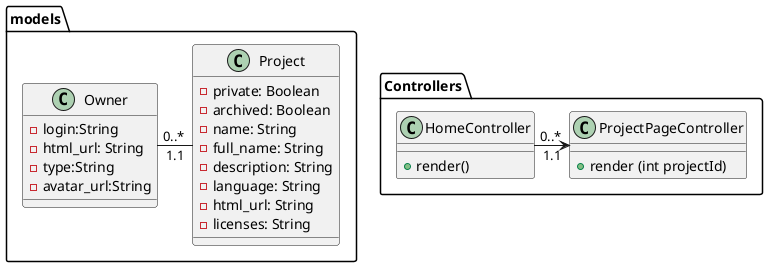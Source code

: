 @startuml


package models {
    class Owner{
        -login:String
        -html_url: String   
        -type:String
        -avatar_url:String
    }

    class Project{
        -private: Boolean
        -archived: Boolean
        -name: String
        -full_name: String
        -description: String
        -language: String
        -html_url: String
        -licenses: String
    }
    Owner "0..*" - "1.1" Project
}

package Controllers{
    class HomeController{
        + render()
    }
    class ProjectPageController{
        + render (int projectId)
    }  
    HomeController "0..*" -> "1.1" ProjectPageController
}
@enduml